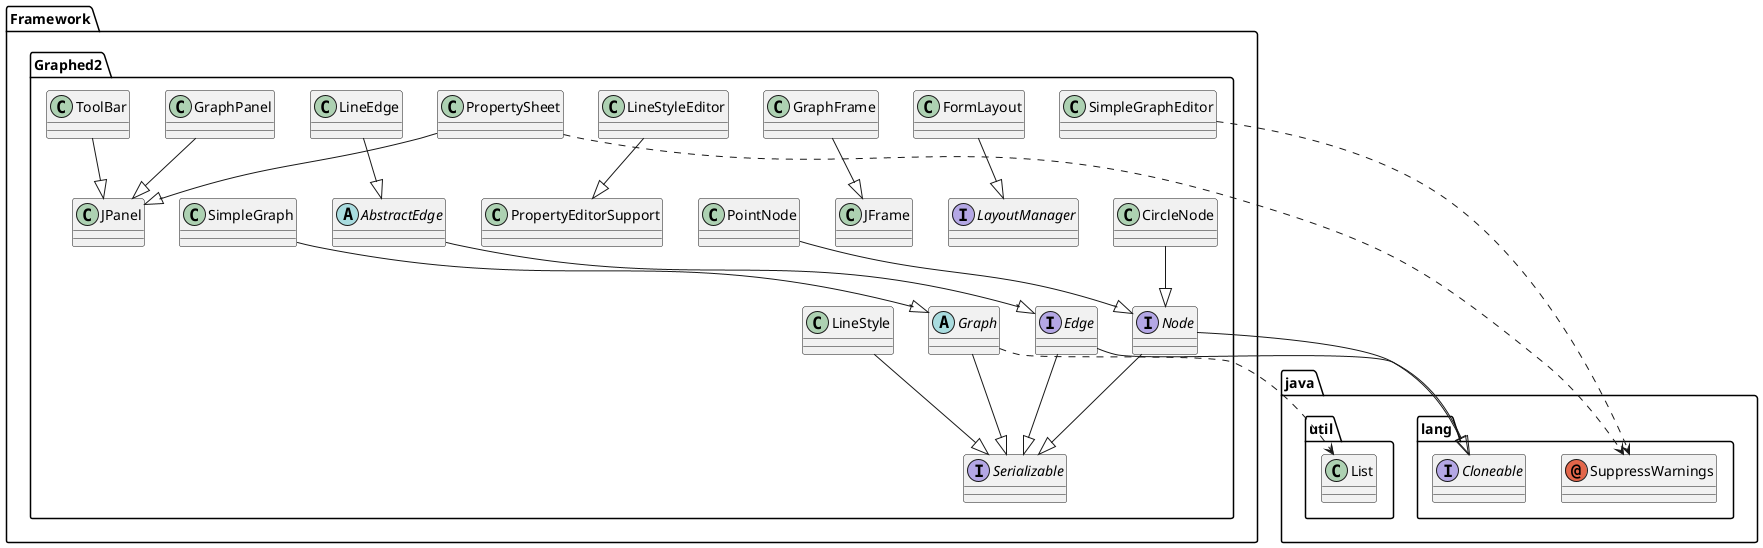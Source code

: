 @startuml
abstract class Framework.Graphed2.AbstractEdge
abstract class Framework.Graphed2.Graph
annotation java.lang.SuppressWarnings
class Framework.Graphed2.CircleNode
class Framework.Graphed2.FormLayout
class Framework.Graphed2.GraphFrame
class Framework.Graphed2.GraphPanel
class Framework.Graphed2.JFrame
class Framework.Graphed2.JPanel
class Framework.Graphed2.LineEdge
class Framework.Graphed2.LineStyle
class Framework.Graphed2.LineStyleEditor
class Framework.Graphed2.PointNode
class Framework.Graphed2.PropertyEditorSupport
class Framework.Graphed2.PropertySheet
class Framework.Graphed2.SimpleGraph
class Framework.Graphed2.SimpleGraphEditor
class Framework.Graphed2.ToolBar
class java.util.List
interface Framework.Graphed2.Edge
interface Framework.Graphed2.LayoutManager
interface Framework.Graphed2.Node
interface Framework.Graphed2.Serializable
interface java.lang.Cloneable
Framework.Graphed2.AbstractEdge --|> Framework.Graphed2.Edge
Framework.Graphed2.Graph ..> java.util.List
Framework.Graphed2.Graph --|> Framework.Graphed2.Serializable
Framework.Graphed2.CircleNode --|> Framework.Graphed2.Node
Framework.Graphed2.FormLayout --|> Framework.Graphed2.LayoutManager
Framework.Graphed2.GraphFrame --|> Framework.Graphed2.JFrame
Framework.Graphed2.GraphPanel --|> Framework.Graphed2.JPanel
Framework.Graphed2.LineEdge --|> Framework.Graphed2.AbstractEdge
Framework.Graphed2.LineStyle --|> Framework.Graphed2.Serializable
Framework.Graphed2.LineStyleEditor --|> Framework.Graphed2.PropertyEditorSupport
Framework.Graphed2.PointNode --|> Framework.Graphed2.Node
Framework.Graphed2.PropertySheet ..> java.lang.SuppressWarnings
Framework.Graphed2.PropertySheet --|> Framework.Graphed2.JPanel
Framework.Graphed2.SimpleGraph --|> Framework.Graphed2.Graph
Framework.Graphed2.SimpleGraphEditor ..> java.lang.SuppressWarnings
Framework.Graphed2.ToolBar --|> Framework.Graphed2.JPanel
Framework.Graphed2.Edge --|> Framework.Graphed2.Serializable
Framework.Graphed2.Edge --|> java.lang.Cloneable
Framework.Graphed2.Node --|> Framework.Graphed2.Serializable
Framework.Graphed2.Node --|> java.lang.Cloneable
@enduml